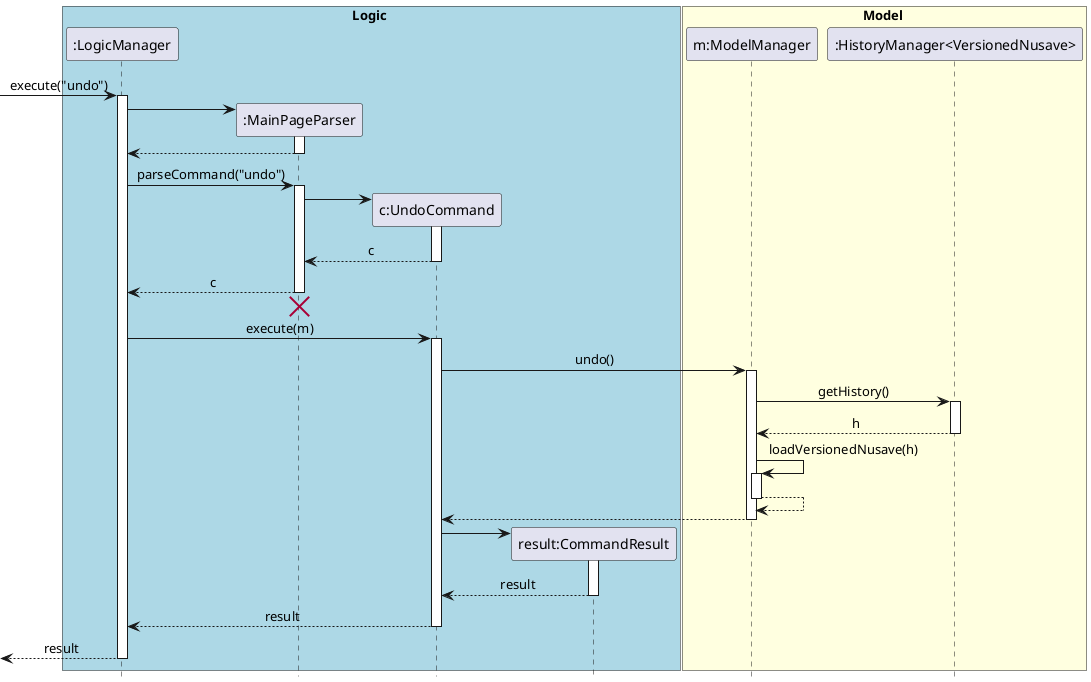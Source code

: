 @startuml
skinparam Sequence {
    MessageAlign center
}
box Logic #LightBlue
participant ":LogicManager" as LogicManager
participant ":MainPageParser" as MainPageParser
participant "c:UndoCommand" as UndoCommand
participant "result:CommandResult" as CommandResult
end box

box Model #LightYellow
participant "m:ModelManager" as Model
participant ":HistoryManager<VersionedNusave>" as HistoryManager
end box
[-> LogicManager : execute("undo")
activate LogicManager

create MainPageParser
LogicManager -> MainPageParser
activate MainPageParser
deactivate MainPageParser
MainPageParser --> LogicManager
deactivate MainPageParser

LogicManager -> MainPageParser : parseCommand("undo")
activate MainPageParser

create UndoCommand
MainPageParser -> UndoCommand
activate UndoCommand

UndoCommand --> MainPageParser : c
deactivate UndoCommand

MainPageParser --> LogicManager : c
deactivate MainPageParser
MainPageParser -[hidden]-> LogicManager
destroy MainPageParser

LogicManager -> UndoCommand : execute(m)
activate UndoCommand

UndoCommand -> Model : undo()
activate Model

Model -> HistoryManager : getHistory()
activate HistoryManager

HistoryManager --> Model : h
deactivate HistoryManager


Model -> Model : loadVersionedNusave(h)
activate Model
Model --> Model
deactivate Model

Model --> UndoCommand
deactivate Model

create CommandResult
UndoCommand -> CommandResult
activate CommandResult
CommandResult --> UndoCommand : result
deactivate CommandResult

UndoCommand --> LogicManager : result
deactivate UndoCommand

[<--LogicManager : result
deactivate LogicManager

hide footbox
@enduml
